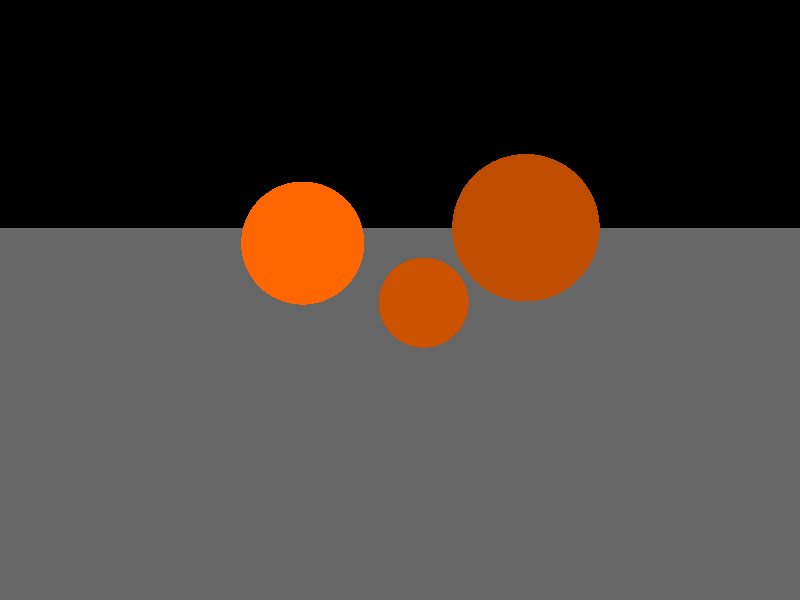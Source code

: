   camera {
    right x * image_width / image_height
    sky <0,0,1>
    direction <-1,0,0>
    location <30,10,1.5>
    look_at <0,0,1>
    angle 10
  }

  global_settings { ambient_light color rgb< 0.7, 0.7, 0.7> }

  light_source {
    <4,-20,16>
    color rgb< 1.0, 1.0, 1.0> * 2
  }

  light_source {
    <2, 1.7, 2.1>
    color rgb< 1.0, 1.0, 1.0> * 2
    spotlight
  }

  background { color <0, 0, 0> }

  plane {
    <0,0,1>, 0
    texture { pigment{ color rgb<0.4, 0.4, 0.4> }
            finish { phong 1 reflection 0.00}
          }
  }

  sphere { <2,0,1.4>, 0.4
      texture { pigment{ color rgb< 0.5, 0.2, 0.0> * 2}
                finish { phong 1 reflection 0.00}
              }
  }

  sphere { <0.3,1,1.5>, 0.5
      texture { pigment{ color rgb< 0.5, 0.2, 0.0> * 1.5}
                finish { phong 1 reflection 0.00}
              }
  }

  sphere { <1,0.5,1>, 0.3
      texture { pigment{ color rgb< 0.5, 0.2, 0.0> * 1.6 }
                finish { phong 1 reflection 0.00}
              }
  }
